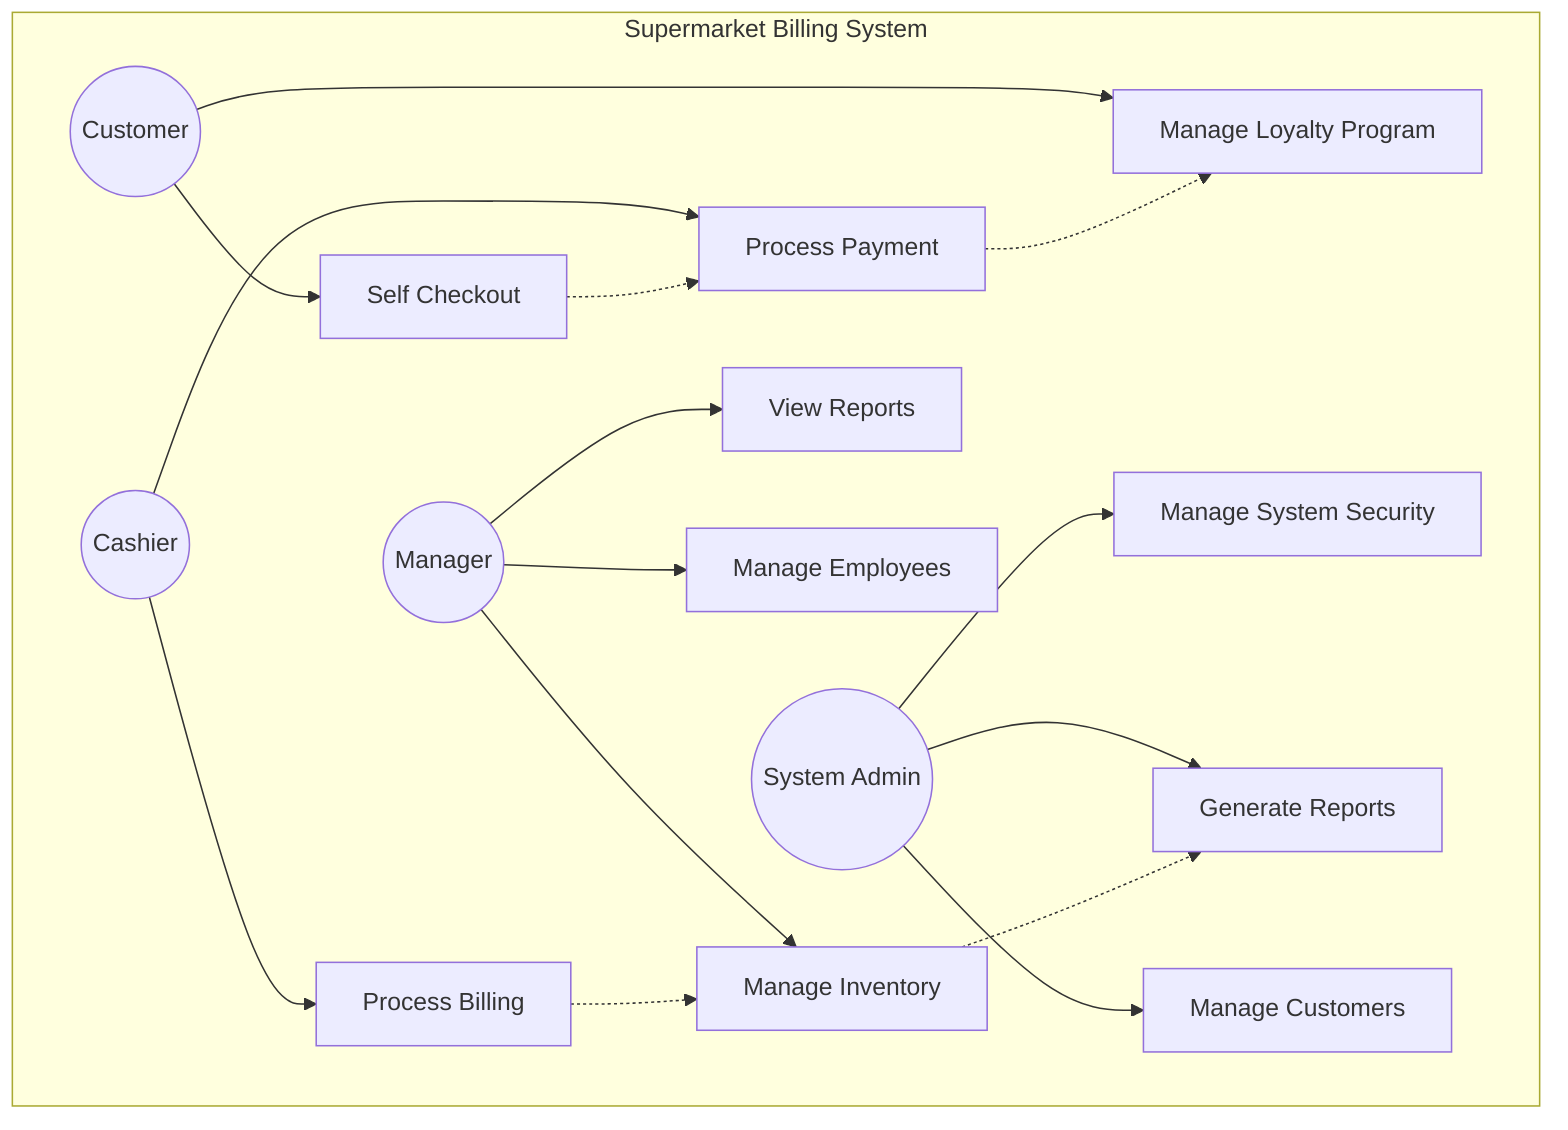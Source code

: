 graph TD
    subgraph Supermarket Billing System
        Cashier((Cashier))
        Manager((Manager))
        Customer((Customer))
        Admin((System Admin))
        
        ProcessBilling[Process Billing]
        ManageInventory[Manage Inventory]
        ManageCustomers[Manage Customers]
        GenerateReports[Generate Reports]
        ManageSecurity[Manage System Security]
        ProcessPayment[Process Payment]
        ManageLoyalty[Manage Loyalty Program]
        SelfCheckout[Self Checkout]
        ViewReports[View Reports]
        ManageEmployees[Manage Employees]
        
        Cashier --> ProcessBilling
        Cashier --> ProcessPayment
        
        Manager --> ManageInventory
        Manager --> ViewReports
        Manager --> ManageEmployees
        
        Customer --> SelfCheckout
        Customer --> ManageLoyalty
        
        Admin --> ManageSecurity
        Admin --> GenerateReports
        Admin --> ManageCustomers
        
        ProcessBilling -.-> ManageInventory
        ProcessPayment -.-> ManageLoyalty
        SelfCheckout -.-> ProcessPayment
        ManageInventory -.-> GenerateReports
    end